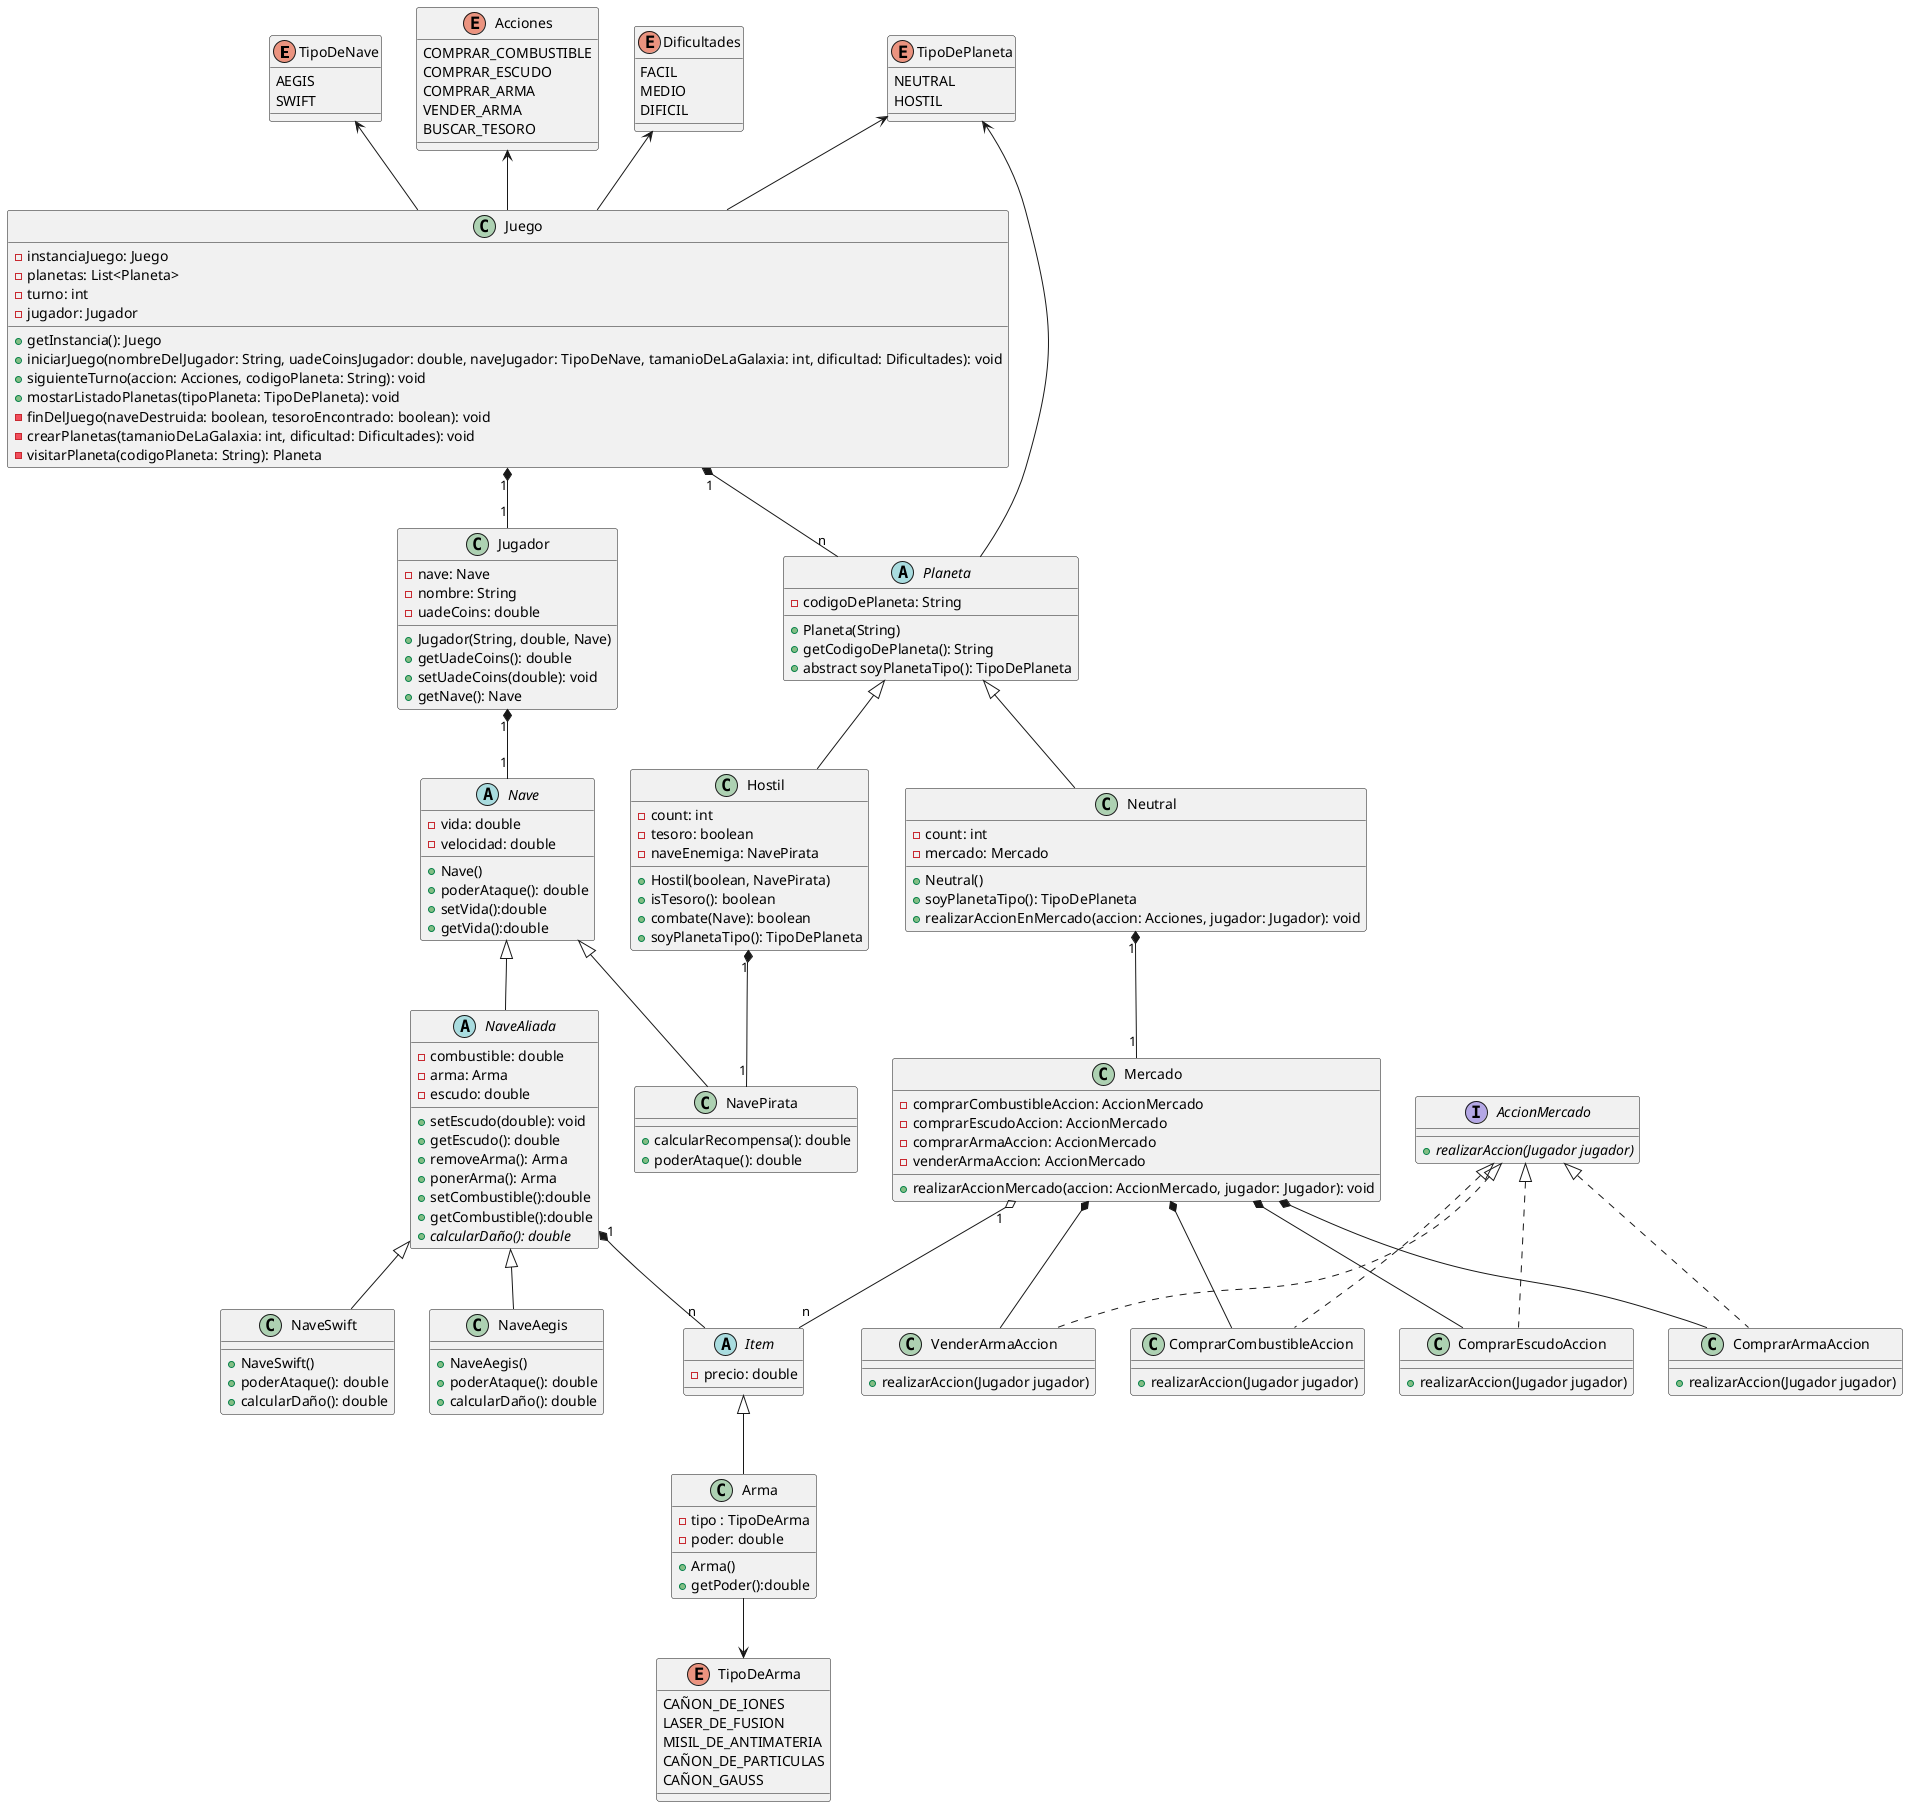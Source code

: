 @startuml
'class Juego
TipoDeNave <-- Juego
Acciones <-- Juego
Dificultades <-- Juego
TipoDePlaneta <-- Juego
TipoDePlaneta <-- Planeta
enum TipoDeNave{
    AEGIS
    SWIFT
}
enum Acciones {
    COMPRAR_COMBUSTIBLE
    COMPRAR_ESCUDO
    COMPRAR_ARMA
    VENDER_ARMA
    BUSCAR_TESORO
}

enum Dificultades {
    FACIL
    MEDIO
    DIFICIL
}

enum TipoDePlaneta {
    NEUTRAL
    HOSTIL
}
Arma --> TipoDeArma
enum TipoDeArma{
   CAÑON_DE_IONES
   LASER_DE_FUSION
   MISIL_DE_ANTIMATERIA
   CAÑON_DE_PARTICULAS
   CAÑON_GAUSS
}
Juego "1" *-- "n" Planeta
Juego "1" *-- "1" Jugador
class Juego {
    - instanciaJuego: Juego
    - planetas: List<Planeta>
    - turno: int
    - jugador: Jugador

    + getInstancia(): Juego
    + iniciarJuego(nombreDelJugador: String, uadeCoinsJugador: double, naveJugador: TipoDeNave, tamanioDeLaGalaxia: int, dificultad: Dificultades): void
    + siguienteTurno(accion: Acciones, codigoPlaneta: String): void
    + mostarListadoPlanetas(tipoPlaneta: TipoDePlaneta): void
    - finDelJuego(naveDestruida: boolean, tesoroEncontrado: boolean): void
    - crearPlanetas(tamanioDeLaGalaxia: int, dificultad: Dificultades): void
    - visitarPlaneta(codigoPlaneta: String): Planeta
}
Jugador "1" *-- "1" Nave
'class Jugador
class Jugador {
    - nave: Nave
    - nombre: String
    - uadeCoins: double
    + Jugador(String, double, Nave)
    + getUadeCoins(): double
    + setUadeCoins(double): void
    + getNave(): Nave
}


'class Nave
abstract class Nave {
    - vida: double
    - velocidad: double
    + Nave()
    + poderAtaque(): double
    + setVida():double
    + getVida():double
}
abstract class NaveAliada extends Nave{
 - combustible: double
 - arma: Arma
 - escudo: double
 + setEscudo(double): void
 + getEscudo(): double
 + removeArma(): Arma
 + ponerArma(): Arma
 + setCombustible():double
 + getCombustible():double
 + {abstract} calcularDaño(): double
}
' Clase para Nave Aegis
class NaveAegis extends NaveAliada {
    +NaveAegis()
    +poderAtaque(): double
    +calcularDaño(): double
}
' Clase para Nave Swift
class NaveSwift extends NaveAliada {
    +NaveSwift()
    +poderAtaque(): double
    +calcularDaño(): double
}
NaveAliada "1"*--"n" Item
abstract class Item{
- precio: double

}
'class Arma
class Arma extends Item{
    - tipo : TipoDeArma
    - poder: double
    + Arma()
    + getPoder():double
}


Hostil "1"*--"1" NavePirata
'class Enemigo
class NavePirata extends Nave{
    +calcularRecompensa(): double
    +poderAtaque(): double
}


'class Planeta

Neutral "1"*--"1" Mercado
abstract class Planeta {
    - codigoDePlaneta: String
    + Planeta(String)
    + getCodigoDePlaneta(): String
    + abstract soyPlanetaTipo(): TipoDePlaneta
}

'class org.example.mercado.a.Mercado
class Neutral extends Planeta {
    - count: int
    - mercado: Mercado

    + Neutral()
    + soyPlanetaTipo(): TipoDePlaneta
    + realizarAccionEnMercado(accion: Acciones, jugador: Jugador): void
}

Mercado "1" o-- "n" Item
class Mercado {
    - comprarCombustibleAccion: AccionMercado
    - comprarEscudoAccion: AccionMercado
    - comprarArmaAccion: AccionMercado
    - venderArmaAccion: AccionMercado

    + realizarAccionMercado(accion: AccionMercado, jugador: Jugador): void
}
Mercado *-- ComprarCombustibleAccion
Mercado *-- ComprarEscudoAccion
Mercado *-- ComprarArmaAccion
Mercado *-- VenderArmaAccion
interface AccionMercado {
    {abstract} +realizarAccion(Jugador jugador)
}

class ComprarArmaAccion implements AccionMercado {
    +realizarAccion(Jugador jugador)
}

class ComprarCombustibleAccion implements AccionMercado {
    +realizarAccion(Jugador jugador)
}

class ComprarEscudoAccion implements AccionMercado {
    +realizarAccion(Jugador jugador)
}

class VenderArmaAccion implements AccionMercado {
    +realizarAccion(Jugador jugador)
}


'Subclase de Planeta: Hostil
class Hostil extends Planeta{
    - count: int
    - tesoro: boolean
    - naveEnemiga: NavePirata
    + Hostil(boolean, NavePirata)
    + isTesoro(): boolean
    + combate(Nave): boolean
    + soyPlanetaTipo(): TipoDePlaneta
}


@enduml